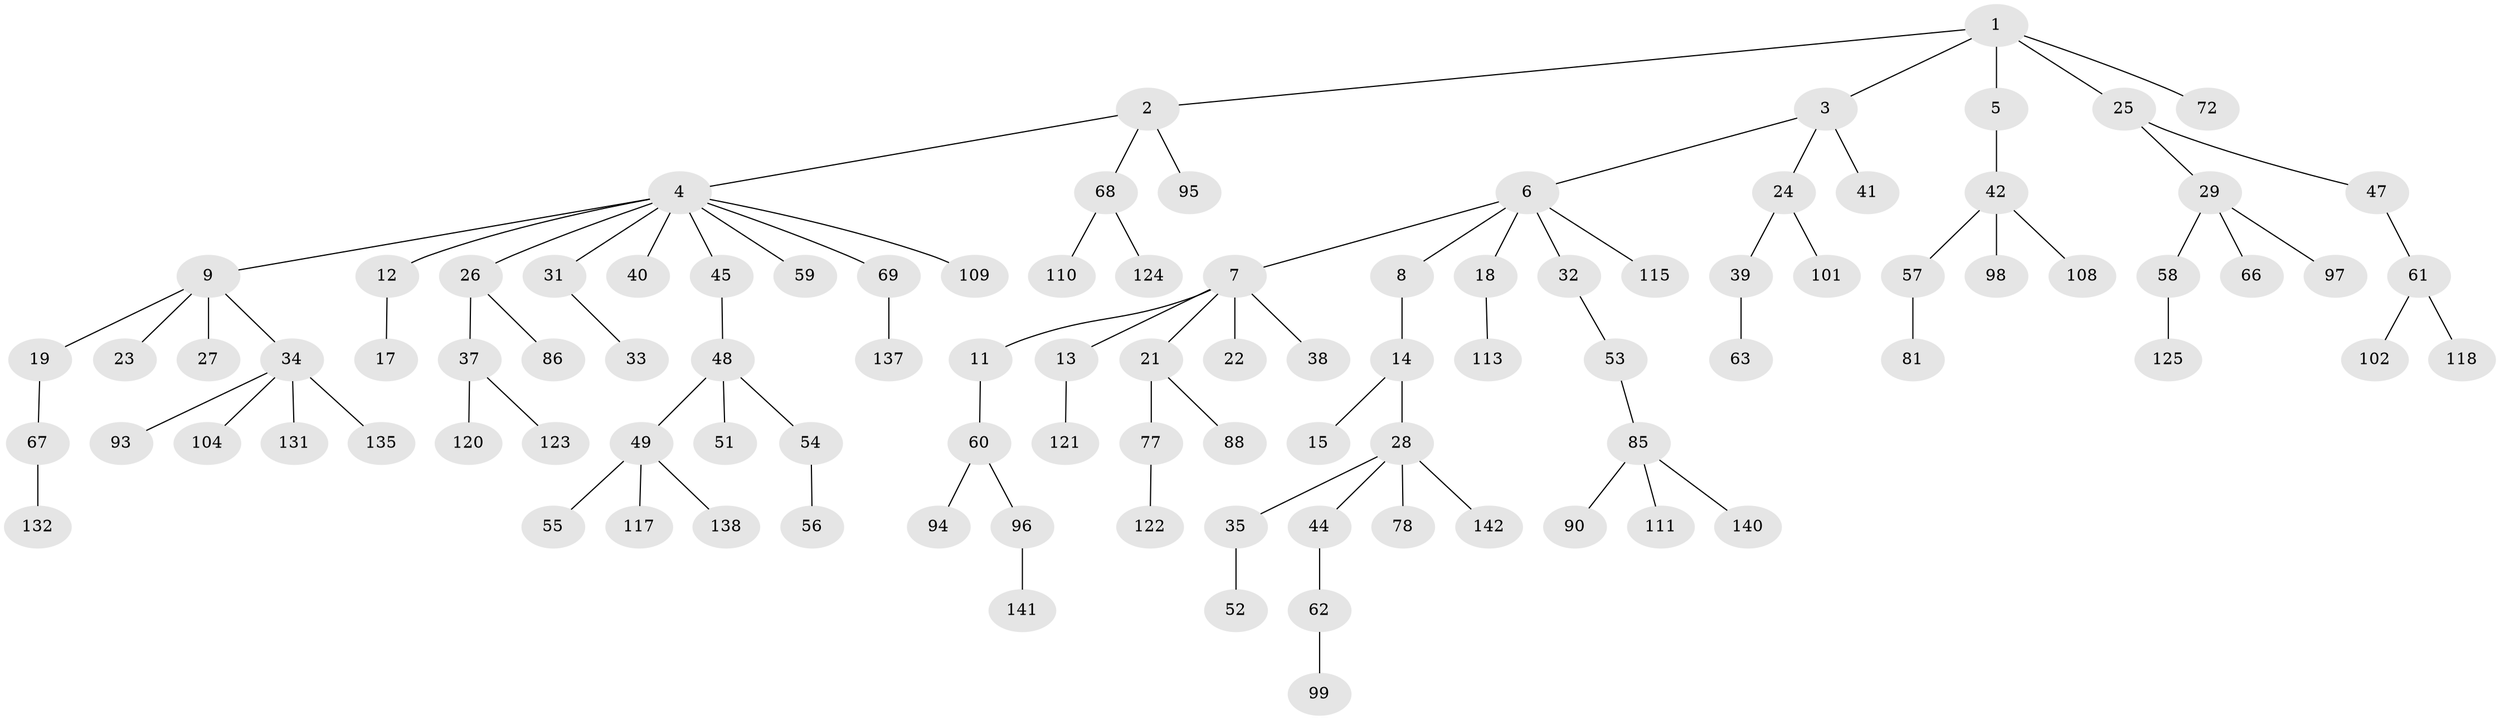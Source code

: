 // Generated by graph-tools (version 1.1) at 2025/24/03/03/25 07:24:08]
// undirected, 99 vertices, 98 edges
graph export_dot {
graph [start="1"]
  node [color=gray90,style=filled];
  1 [super="+114"];
  2;
  3 [super="+20"];
  4 [super="+10"];
  5;
  6 [super="+83"];
  7 [super="+100"];
  8;
  9 [super="+16"];
  11;
  12;
  13 [super="+70"];
  14 [super="+64"];
  15;
  17 [super="+46"];
  18 [super="+50"];
  19;
  21 [super="+43"];
  22;
  23 [super="+127"];
  24 [super="+36"];
  25;
  26 [super="+30"];
  27 [super="+75"];
  28;
  29 [super="+79"];
  31 [super="+91"];
  32 [super="+133"];
  33;
  34 [super="+84"];
  35 [super="+76"];
  37 [super="+128"];
  38 [super="+71"];
  39;
  40 [super="+74"];
  41 [super="+92"];
  42 [super="+129"];
  44 [super="+80"];
  45;
  47;
  48 [super="+126"];
  49 [super="+73"];
  51;
  52;
  53;
  54 [super="+89"];
  55;
  56;
  57;
  58 [super="+119"];
  59;
  60 [super="+82"];
  61 [super="+87"];
  62 [super="+65"];
  63;
  66;
  67 [super="+116"];
  68 [super="+107"];
  69 [super="+105"];
  72;
  77 [super="+106"];
  78;
  81 [super="+139"];
  85 [super="+103"];
  86;
  88;
  90;
  93;
  94;
  95 [super="+130"];
  96 [super="+136"];
  97;
  98 [super="+112"];
  99;
  101;
  102;
  104;
  108;
  109 [super="+134"];
  110;
  111;
  113;
  115;
  117;
  118;
  120;
  121;
  122;
  123;
  124;
  125;
  131;
  132;
  135;
  137;
  138;
  140;
  141;
  142;
  1 -- 2;
  1 -- 3;
  1 -- 5;
  1 -- 25;
  1 -- 72;
  2 -- 4;
  2 -- 68;
  2 -- 95;
  3 -- 6;
  3 -- 41;
  3 -- 24;
  4 -- 9;
  4 -- 12;
  4 -- 40;
  4 -- 59;
  4 -- 69;
  4 -- 109;
  4 -- 26;
  4 -- 45;
  4 -- 31;
  5 -- 42;
  6 -- 7;
  6 -- 8;
  6 -- 18;
  6 -- 32;
  6 -- 115;
  7 -- 11;
  7 -- 13;
  7 -- 21;
  7 -- 22;
  7 -- 38;
  8 -- 14;
  9 -- 19;
  9 -- 27;
  9 -- 34;
  9 -- 23;
  11 -- 60;
  12 -- 17;
  13 -- 121;
  14 -- 15;
  14 -- 28;
  18 -- 113;
  19 -- 67;
  21 -- 77;
  21 -- 88;
  24 -- 39;
  24 -- 101;
  25 -- 29;
  25 -- 47;
  26 -- 37;
  26 -- 86;
  28 -- 35;
  28 -- 44;
  28 -- 78;
  28 -- 142;
  29 -- 58;
  29 -- 66;
  29 -- 97;
  31 -- 33;
  32 -- 53;
  34 -- 93;
  34 -- 104;
  34 -- 131;
  34 -- 135;
  35 -- 52;
  37 -- 120;
  37 -- 123;
  39 -- 63;
  42 -- 57;
  42 -- 98;
  42 -- 108;
  44 -- 62;
  45 -- 48;
  47 -- 61;
  48 -- 49;
  48 -- 51;
  48 -- 54;
  49 -- 55;
  49 -- 117;
  49 -- 138;
  53 -- 85;
  54 -- 56;
  57 -- 81;
  58 -- 125;
  60 -- 94;
  60 -- 96;
  61 -- 102;
  61 -- 118;
  62 -- 99;
  67 -- 132;
  68 -- 124;
  68 -- 110;
  69 -- 137;
  77 -- 122;
  85 -- 90;
  85 -- 111;
  85 -- 140;
  96 -- 141;
}

